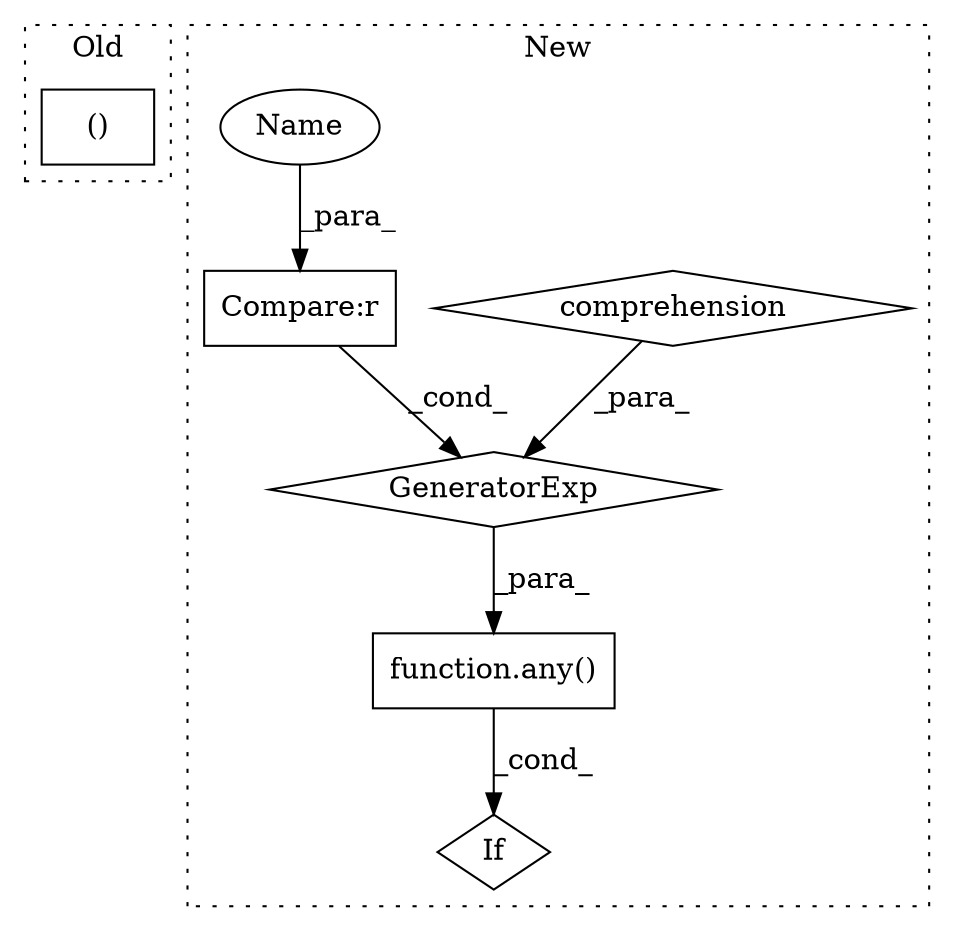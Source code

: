 digraph G {
subgraph cluster0 {
1 [label="()" a="54" s="3771" l="132" shape="box"];
label = "Old";
style="dotted";
}
subgraph cluster1 {
2 [label="function.any()" a="75" s="3836,3843" l="4,32" shape="box"];
3 [label="Compare:r" a="40" s="3840" l="11" shape="box"];
4 [label="comprehension" a="45" s="3852" l="3" shape="diamond"];
5 [label="GeneratorExp" a="55" s="3840" l="3" shape="diamond"];
6 [label="If" a="96" s="3833" l="3" shape="diamond"];
7 [label="Name" a="87" s="3847" l="4" shape="ellipse"];
label = "New";
style="dotted";
}
2 -> 6 [label="_cond_"];
3 -> 5 [label="_cond_"];
4 -> 5 [label="_para_"];
5 -> 2 [label="_para_"];
7 -> 3 [label="_para_"];
}